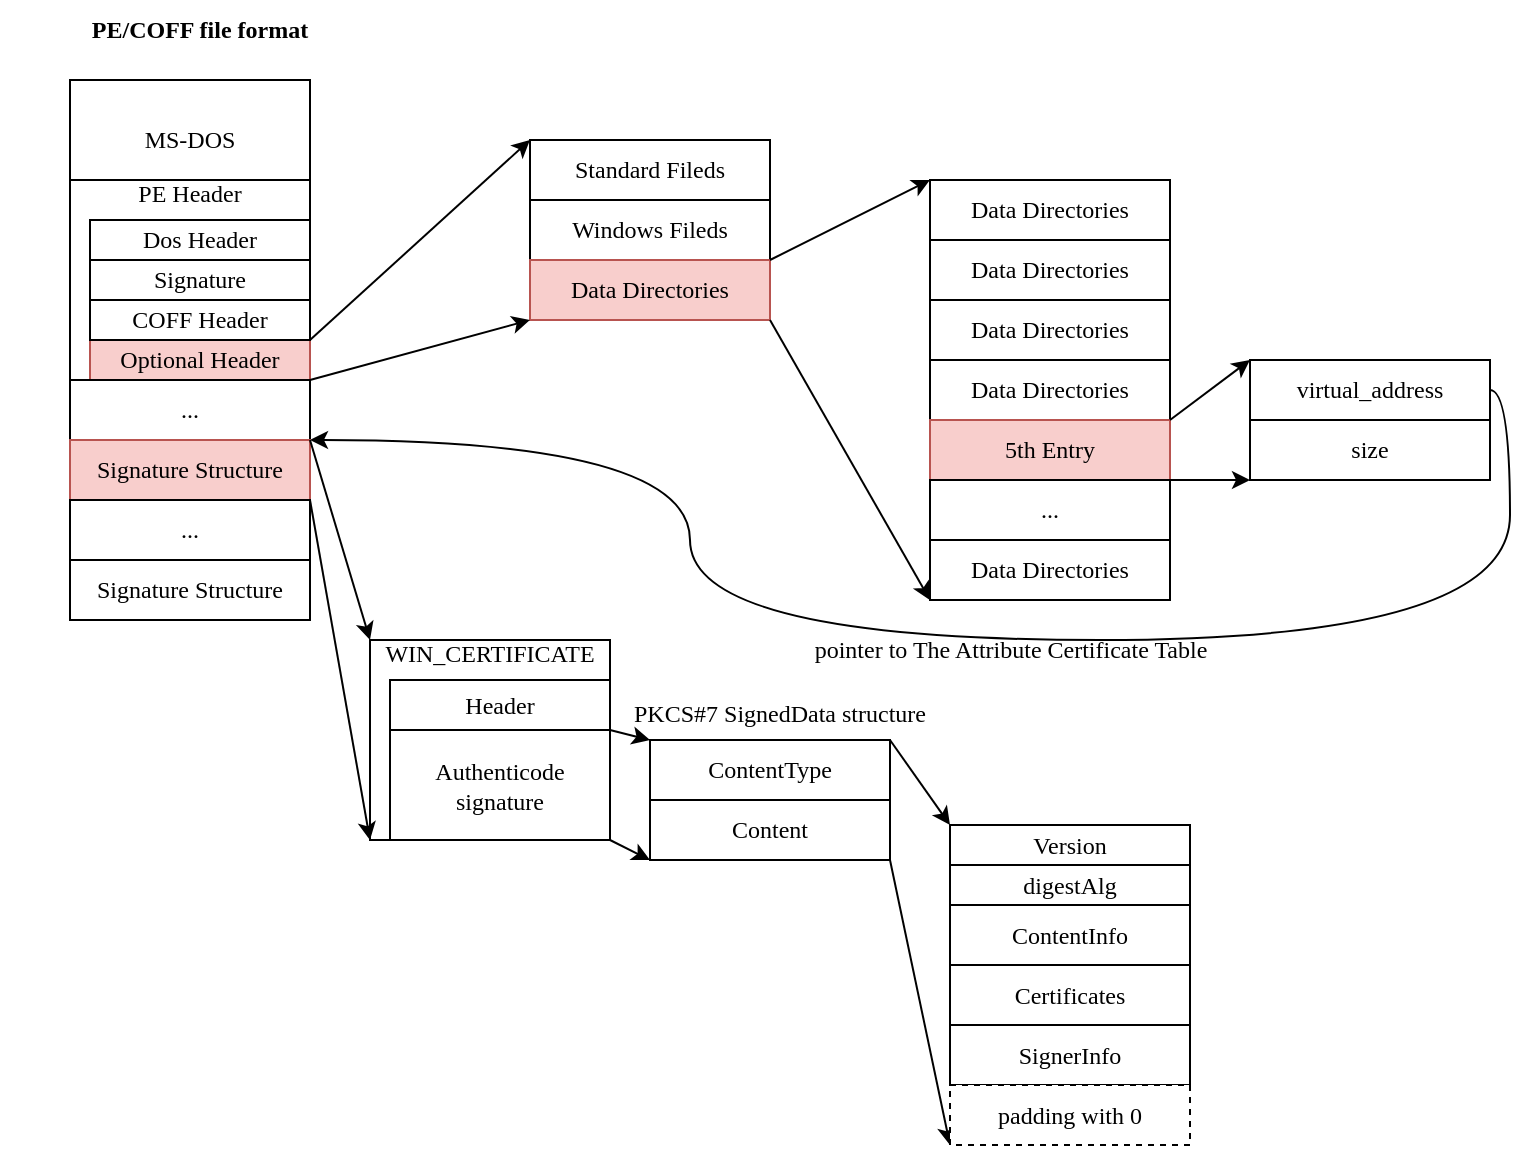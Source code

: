 <mxfile version="21.1.1" type="github">
  <diagram name="第 1 页" id="DXJGyLKz47heCSHpzHNM">
    <mxGraphModel dx="1430" dy="734" grid="1" gridSize="10" guides="1" tooltips="1" connect="1" arrows="1" fold="1" page="1" pageScale="1" pageWidth="827" pageHeight="1169" math="0" shadow="0">
      <root>
        <mxCell id="0" />
        <mxCell id="1" parent="0" />
        <mxCell id="DaVctwpaXnIbaY3s7kiL-62" value="ContentType" style="rounded=0;whiteSpace=wrap;html=1;container=0;fontFamily=Verdana;" vertex="1" parent="1">
          <mxGeometry x="400" y="560" width="120" height="30" as="geometry" />
        </mxCell>
        <mxCell id="xr7TNN4HcSWkNFldf1mO-2" value="&lt;font&gt;&lt;b&gt;PE/COFF file format&lt;/b&gt;&lt;/font&gt;" style="text;html=1;strokeColor=none;fillColor=none;align=center;verticalAlign=middle;whiteSpace=wrap;rounded=0;container=0;fontFamily=Verdana;" parent="1" vertex="1">
          <mxGeometry x="75" y="190" width="200" height="30" as="geometry" />
        </mxCell>
        <mxCell id="xr7TNN4HcSWkNFldf1mO-1" value="MS-DOS" style="rounded=0;whiteSpace=wrap;html=1;container=0;fontFamily=Verdana;" parent="1" vertex="1">
          <mxGeometry x="110" y="230" width="120" height="60" as="geometry" />
        </mxCell>
        <mxCell id="xr7TNN4HcSWkNFldf1mO-3" value="&lt;div&gt;PE Header&lt;/div&gt;&lt;div&gt;&lt;br&gt;&lt;/div&gt;&lt;div&gt;&lt;br&gt;&lt;/div&gt;&lt;div&gt;&lt;br&gt;&lt;/div&gt;&lt;div&gt;&lt;br&gt;&lt;/div&gt;&lt;div&gt;&lt;br&gt;&lt;/div&gt;&lt;div&gt;&lt;br&gt;&lt;/div&gt;" style="rounded=0;whiteSpace=wrap;html=1;container=0;fontFamily=Verdana;" parent="1" vertex="1">
          <mxGeometry x="110" y="280" width="120" height="100" as="geometry" />
        </mxCell>
        <mxCell id="xr7TNN4HcSWkNFldf1mO-4" value="Optional Header" style="rounded=0;whiteSpace=wrap;html=1;fillColor=#f8cecc;strokeColor=#b85450;container=0;fontFamily=Verdana;" parent="1" vertex="1">
          <mxGeometry x="120" y="360" width="110" height="20" as="geometry" />
        </mxCell>
        <mxCell id="xr7TNN4HcSWkNFldf1mO-5" value="Standard Fileds" style="rounded=0;whiteSpace=wrap;html=1;container=0;fontFamily=Verdana;" parent="1" vertex="1">
          <mxGeometry x="340" y="260" width="120" height="30" as="geometry" />
        </mxCell>
        <mxCell id="xr7TNN4HcSWkNFldf1mO-6" value="" style="endArrow=classic;html=1;rounded=0;entryX=0;entryY=0;entryDx=0;entryDy=0;exitX=1;exitY=1;exitDx=0;exitDy=0;fontFamily=Verdana;" parent="1" source="xr7TNN4HcSWkNFldf1mO-12" target="xr7TNN4HcSWkNFldf1mO-5" edge="1">
          <mxGeometry width="50" height="50" relative="1" as="geometry">
            <mxPoint x="230" y="300" as="sourcePoint" />
            <mxPoint x="280" y="250" as="targetPoint" />
          </mxGeometry>
        </mxCell>
        <mxCell id="xr7TNN4HcSWkNFldf1mO-8" value="Windows Fileds" style="rounded=0;whiteSpace=wrap;html=1;container=0;fontFamily=Verdana;" parent="1" vertex="1">
          <mxGeometry x="340" y="290" width="120" height="30" as="geometry" />
        </mxCell>
        <mxCell id="xr7TNN4HcSWkNFldf1mO-9" value="Data Directories" style="rounded=0;whiteSpace=wrap;html=1;fillColor=#f8cecc;strokeColor=#b85450;container=0;fontFamily=Verdana;" parent="1" vertex="1">
          <mxGeometry x="340" y="320" width="120" height="30" as="geometry" />
        </mxCell>
        <mxCell id="xr7TNN4HcSWkNFldf1mO-12" value="COFF Header" style="rounded=0;whiteSpace=wrap;html=1;container=0;fontFamily=Verdana;" parent="1" vertex="1">
          <mxGeometry x="120" y="340" width="110" height="20" as="geometry" />
        </mxCell>
        <mxCell id="xr7TNN4HcSWkNFldf1mO-13" value="Signature" style="rounded=0;whiteSpace=wrap;html=1;container=0;fontFamily=Verdana;" parent="1" vertex="1">
          <mxGeometry x="120" y="320" width="110" height="20" as="geometry" />
        </mxCell>
        <mxCell id="xr7TNN4HcSWkNFldf1mO-14" value="Dos Header" style="rounded=0;whiteSpace=wrap;html=1;container=0;fontFamily=Verdana;" parent="1" vertex="1">
          <mxGeometry x="120" y="300" width="110" height="20" as="geometry" />
        </mxCell>
        <mxCell id="xr7TNN4HcSWkNFldf1mO-15" value="" style="endArrow=classic;html=1;rounded=0;entryX=0;entryY=1;entryDx=0;entryDy=0;fontFamily=Verdana;" parent="1" target="xr7TNN4HcSWkNFldf1mO-9" edge="1">
          <mxGeometry width="50" height="50" relative="1" as="geometry">
            <mxPoint x="230" y="380" as="sourcePoint" />
            <mxPoint x="280" y="330" as="targetPoint" />
          </mxGeometry>
        </mxCell>
        <mxCell id="xr7TNN4HcSWkNFldf1mO-16" value="" style="endArrow=classic;html=1;rounded=0;fontFamily=Verdana;" parent="1" edge="1">
          <mxGeometry width="50" height="50" relative="1" as="geometry">
            <mxPoint x="460" y="320" as="sourcePoint" />
            <mxPoint x="540" y="280" as="targetPoint" />
          </mxGeometry>
        </mxCell>
        <mxCell id="xr7TNN4HcSWkNFldf1mO-17" value="Data Directories" style="rounded=0;whiteSpace=wrap;html=1;container=0;fontFamily=Verdana;" parent="1" vertex="1">
          <mxGeometry x="540" y="280" width="120" height="30" as="geometry" />
        </mxCell>
        <mxCell id="xr7TNN4HcSWkNFldf1mO-18" value="Data Directories" style="rounded=0;whiteSpace=wrap;html=1;container=0;fontFamily=Verdana;" parent="1" vertex="1">
          <mxGeometry x="540" y="310" width="120" height="30" as="geometry" />
        </mxCell>
        <mxCell id="xr7TNN4HcSWkNFldf1mO-19" value="Data Directories" style="rounded=0;whiteSpace=wrap;html=1;container=0;fontFamily=Verdana;" parent="1" vertex="1">
          <mxGeometry x="540" y="340" width="120" height="30" as="geometry" />
        </mxCell>
        <mxCell id="xr7TNN4HcSWkNFldf1mO-20" value="Data Directories" style="rounded=0;whiteSpace=wrap;html=1;container=0;fontFamily=Verdana;" parent="1" vertex="1">
          <mxGeometry x="540" y="370" width="120" height="30" as="geometry" />
        </mxCell>
        <mxCell id="xr7TNN4HcSWkNFldf1mO-21" value="5th Entry" style="rounded=0;whiteSpace=wrap;html=1;fillColor=#f8cecc;strokeColor=#b85450;container=0;fontFamily=Verdana;" parent="1" vertex="1">
          <mxGeometry x="540" y="400" width="120" height="30" as="geometry" />
        </mxCell>
        <mxCell id="xr7TNN4HcSWkNFldf1mO-22" value="..." style="rounded=0;whiteSpace=wrap;html=1;container=0;fontFamily=Verdana;" parent="1" vertex="1">
          <mxGeometry x="540" y="430" width="120" height="30" as="geometry" />
        </mxCell>
        <mxCell id="xr7TNN4HcSWkNFldf1mO-23" value="Data Directories" style="rounded=0;whiteSpace=wrap;html=1;container=0;fontFamily=Verdana;" parent="1" vertex="1">
          <mxGeometry x="540" y="460" width="120" height="30" as="geometry" />
        </mxCell>
        <mxCell id="xr7TNN4HcSWkNFldf1mO-24" value="" style="endArrow=classic;html=1;rounded=0;entryX=0;entryY=1;entryDx=0;entryDy=0;fontFamily=Verdana;" parent="1" target="xr7TNN4HcSWkNFldf1mO-23" edge="1">
          <mxGeometry width="50" height="50" relative="1" as="geometry">
            <mxPoint x="460" y="350" as="sourcePoint" />
            <mxPoint x="510" y="300" as="targetPoint" />
          </mxGeometry>
        </mxCell>
        <mxCell id="DaVctwpaXnIbaY3s7kiL-11" style="edgeStyle=orthogonalEdgeStyle;rounded=0;orthogonalLoop=1;jettySize=auto;html=1;entryX=1;entryY=0;entryDx=0;entryDy=0;curved=1;exitX=1;exitY=0.5;exitDx=0;exitDy=0;fontFamily=Verdana;" edge="1" parent="1" source="DaVctwpaXnIbaY3s7kiL-3" target="DaVctwpaXnIbaY3s7kiL-10">
          <mxGeometry relative="1" as="geometry">
            <Array as="points">
              <mxPoint x="830" y="385" />
              <mxPoint x="830" y="510" />
              <mxPoint x="420" y="510" />
              <mxPoint x="420" y="410" />
            </Array>
          </mxGeometry>
        </mxCell>
        <mxCell id="DaVctwpaXnIbaY3s7kiL-3" value="virtual_address" style="rounded=0;whiteSpace=wrap;html=1;container=0;fontFamily=Verdana;" vertex="1" parent="1">
          <mxGeometry x="700" y="370" width="120" height="30" as="geometry" />
        </mxCell>
        <mxCell id="DaVctwpaXnIbaY3s7kiL-6" value="size" style="rounded=0;whiteSpace=wrap;html=1;container=0;fontFamily=Verdana;" vertex="1" parent="1">
          <mxGeometry x="700" y="400" width="120" height="30" as="geometry" />
        </mxCell>
        <mxCell id="DaVctwpaXnIbaY3s7kiL-7" value="" style="endArrow=classic;html=1;rounded=0;entryX=0;entryY=0;entryDx=0;entryDy=0;fontFamily=Verdana;" edge="1" parent="1" target="DaVctwpaXnIbaY3s7kiL-3">
          <mxGeometry width="50" height="50" relative="1" as="geometry">
            <mxPoint x="660" y="400" as="sourcePoint" />
            <mxPoint x="710" y="350" as="targetPoint" />
          </mxGeometry>
        </mxCell>
        <mxCell id="DaVctwpaXnIbaY3s7kiL-8" value="" style="endArrow=classic;html=1;rounded=0;exitX=1;exitY=0;exitDx=0;exitDy=0;entryX=0;entryY=1;entryDx=0;entryDy=0;fontFamily=Verdana;" edge="1" parent="1" source="xr7TNN4HcSWkNFldf1mO-22" target="DaVctwpaXnIbaY3s7kiL-6">
          <mxGeometry width="50" height="50" relative="1" as="geometry">
            <mxPoint x="690" y="540" as="sourcePoint" />
            <mxPoint x="740" y="490" as="targetPoint" />
          </mxGeometry>
        </mxCell>
        <mxCell id="DaVctwpaXnIbaY3s7kiL-9" value="..." style="rounded=0;whiteSpace=wrap;html=1;container=0;fontFamily=Verdana;" vertex="1" parent="1">
          <mxGeometry x="110" y="380" width="120" height="30" as="geometry" />
        </mxCell>
        <mxCell id="DaVctwpaXnIbaY3s7kiL-10" value="Signature Structure" style="rounded=0;whiteSpace=wrap;html=1;container=0;fillColor=#f8cecc;strokeColor=#b85450;fontFamily=Verdana;" vertex="1" parent="1">
          <mxGeometry x="110" y="410" width="120" height="30" as="geometry" />
        </mxCell>
        <mxCell id="DaVctwpaXnIbaY3s7kiL-21" value="&lt;div&gt;WIN_CERTIFICATE&lt;/div&gt;&lt;div&gt;&lt;br&gt;&lt;/div&gt;&lt;div&gt;&lt;br&gt;&lt;/div&gt;&lt;div&gt;&lt;br&gt;&lt;/div&gt;&lt;div&gt;&lt;br&gt;&lt;/div&gt;&lt;div&gt;&lt;br&gt;&lt;/div&gt;&lt;div&gt;&lt;br&gt;&lt;/div&gt;" style="rounded=0;whiteSpace=wrap;html=1;container=0;fontFamily=Verdana;" vertex="1" parent="1">
          <mxGeometry x="260" y="510" width="120" height="100" as="geometry" />
        </mxCell>
        <mxCell id="DaVctwpaXnIbaY3s7kiL-23" value=" Authenticode signature" style="rounded=0;whiteSpace=wrap;html=1;container=0;fontFamily=Verdana;" vertex="1" parent="1">
          <mxGeometry x="270" y="555" width="110" height="55" as="geometry" />
        </mxCell>
        <mxCell id="DaVctwpaXnIbaY3s7kiL-24" value="" style="endArrow=classic;html=1;rounded=0;entryX=0;entryY=0;entryDx=0;entryDy=0;fontFamily=Verdana;" edge="1" parent="1" target="DaVctwpaXnIbaY3s7kiL-21">
          <mxGeometry width="50" height="50" relative="1" as="geometry">
            <mxPoint x="230" y="410" as="sourcePoint" />
            <mxPoint x="310" y="370" as="targetPoint" />
          </mxGeometry>
        </mxCell>
        <mxCell id="DaVctwpaXnIbaY3s7kiL-25" value="" style="endArrow=classic;html=1;rounded=0;entryX=0;entryY=1;entryDx=0;entryDy=0;fontFamily=Verdana;" edge="1" parent="1" target="DaVctwpaXnIbaY3s7kiL-21">
          <mxGeometry width="50" height="50" relative="1" as="geometry">
            <mxPoint x="230" y="440" as="sourcePoint" />
            <mxPoint x="270" y="470" as="targetPoint" />
          </mxGeometry>
        </mxCell>
        <mxCell id="DaVctwpaXnIbaY3s7kiL-30" value="Version" style="rounded=0;whiteSpace=wrap;html=1;container=0;fontFamily=Verdana;" vertex="1" parent="1">
          <mxGeometry x="550" y="602.5" width="120" height="20" as="geometry" />
        </mxCell>
        <mxCell id="DaVctwpaXnIbaY3s7kiL-34" value="ContentInfo" style="rounded=0;whiteSpace=wrap;html=1;container=0;fontFamily=Verdana;" vertex="1" parent="1">
          <mxGeometry x="550" y="642.5" width="120" height="30" as="geometry" />
        </mxCell>
        <mxCell id="DaVctwpaXnIbaY3s7kiL-35" value="&lt;div&gt; PKCS#7 SignedData structure&lt;font&gt;&lt;b&gt;&lt;/b&gt;&lt;/font&gt;&lt;/div&gt;&lt;div&gt;&lt;b&gt;&lt;font&gt;&lt;br&gt;&lt;/font&gt;&lt;/b&gt;&lt;/div&gt;&lt;div&gt;&lt;b&gt;&lt;font&gt;&lt;br&gt;&lt;/font&gt;&lt;/b&gt;&lt;/div&gt;&lt;div&gt;&lt;b&gt;&lt;font&gt;&lt;br&gt;&lt;/font&gt;&lt;/b&gt;&lt;/div&gt;&lt;div&gt;&lt;b&gt;&lt;font&gt;&lt;br&gt;&lt;/font&gt;&lt;/b&gt;&lt;/div&gt;&lt;div&gt;&lt;b&gt;&lt;font&gt;&lt;br&gt;&lt;/font&gt;&lt;/b&gt;&lt;/div&gt;&lt;div&gt;&lt;b&gt;&lt;font&gt;&lt;br&gt;&lt;/font&gt;&lt;/b&gt;&lt;/div&gt;&lt;div&gt;&lt;b&gt;&lt;font&gt;&lt;br&gt;&lt;/font&gt;&lt;/b&gt;&lt;/div&gt;&lt;div&gt;&lt;b&gt;&lt;font&gt;&lt;br&gt;&lt;/font&gt;&lt;/b&gt;&lt;/div&gt;" style="text;whiteSpace=wrap;html=1;fontFamily=Verdana;" vertex="1" parent="1">
          <mxGeometry x="390" y="532.5" width="210" height="20" as="geometry" />
        </mxCell>
        <mxCell id="DaVctwpaXnIbaY3s7kiL-36" value="Header" style="rounded=0;whiteSpace=wrap;html=1;container=0;fontFamily=Verdana;" vertex="1" parent="1">
          <mxGeometry x="270" y="530" width="110" height="25" as="geometry" />
        </mxCell>
        <mxCell id="DaVctwpaXnIbaY3s7kiL-39" value="SignerInfo" style="rounded=0;whiteSpace=wrap;html=1;container=0;fontFamily=Verdana;" vertex="1" parent="1">
          <mxGeometry x="550" y="702.5" width="120" height="30" as="geometry" />
        </mxCell>
        <mxCell id="DaVctwpaXnIbaY3s7kiL-43" value="digestAlg" style="rounded=0;whiteSpace=wrap;html=1;container=0;fontFamily=Verdana;" vertex="1" parent="1">
          <mxGeometry x="550" y="622.5" width="120" height="20" as="geometry" />
        </mxCell>
        <mxCell id="DaVctwpaXnIbaY3s7kiL-44" value="Certificates" style="rounded=0;whiteSpace=wrap;html=1;container=0;fontFamily=Verdana;" vertex="1" parent="1">
          <mxGeometry x="550" y="672.5" width="120" height="30" as="geometry" />
        </mxCell>
        <mxCell id="DaVctwpaXnIbaY3s7kiL-51" value="..." style="rounded=0;whiteSpace=wrap;html=1;container=0;fontFamily=Verdana;" vertex="1" parent="1">
          <mxGeometry x="110" y="440" width="120" height="30" as="geometry" />
        </mxCell>
        <mxCell id="DaVctwpaXnIbaY3s7kiL-52" value="Signature Structure" style="rounded=0;whiteSpace=wrap;html=1;container=0;fontFamily=Verdana;" vertex="1" parent="1">
          <mxGeometry x="110" y="470" width="120" height="30" as="geometry" />
        </mxCell>
        <mxCell id="DaVctwpaXnIbaY3s7kiL-58" value="&lt;p class=&quot;heading-anchor&quot; id=&quot;the-attribute-certificate-table-image-only&quot;&gt;&lt;font&gt;pointer to The Attribute Certificate Table&lt;br&gt;&lt;/font&gt;&lt;/p&gt;" style="text;html=1;align=center;verticalAlign=middle;resizable=0;points=[];autosize=1;strokeColor=none;fillColor=none;fontFamily=Verdana;" vertex="1" parent="1">
          <mxGeometry x="440" y="490" width="280" height="50" as="geometry" />
        </mxCell>
        <mxCell id="DaVctwpaXnIbaY3s7kiL-69" value="Content" style="rounded=0;whiteSpace=wrap;html=1;fontFamily=Verdana;" vertex="1" parent="1">
          <mxGeometry x="400" y="590" width="120" height="30" as="geometry" />
        </mxCell>
        <mxCell id="DaVctwpaXnIbaY3s7kiL-70" value="" style="endArrow=classic;html=1;rounded=0;exitX=1;exitY=1;exitDx=0;exitDy=0;entryX=0;entryY=0;entryDx=0;entryDy=0;fontFamily=Verdana;" edge="1" parent="1" source="DaVctwpaXnIbaY3s7kiL-36" target="DaVctwpaXnIbaY3s7kiL-62">
          <mxGeometry width="50" height="50" relative="1" as="geometry">
            <mxPoint x="380" y="550" as="sourcePoint" />
            <mxPoint x="430" y="500" as="targetPoint" />
          </mxGeometry>
        </mxCell>
        <mxCell id="DaVctwpaXnIbaY3s7kiL-71" value="" style="endArrow=classic;html=1;rounded=0;entryX=0;entryY=1;entryDx=0;entryDy=0;fontFamily=Verdana;" edge="1" parent="1" target="DaVctwpaXnIbaY3s7kiL-69">
          <mxGeometry width="50" height="50" relative="1" as="geometry">
            <mxPoint x="380" y="610" as="sourcePoint" />
            <mxPoint x="430" y="560" as="targetPoint" />
          </mxGeometry>
        </mxCell>
        <mxCell id="DaVctwpaXnIbaY3s7kiL-72" value="" style="endArrow=classic;html=1;rounded=0;entryX=0;entryY=0;entryDx=0;entryDy=0;fontFamily=Verdana;" edge="1" parent="1" target="DaVctwpaXnIbaY3s7kiL-30">
          <mxGeometry width="50" height="50" relative="1" as="geometry">
            <mxPoint x="520" y="560" as="sourcePoint" />
            <mxPoint x="570" y="510" as="targetPoint" />
          </mxGeometry>
        </mxCell>
        <mxCell id="DaVctwpaXnIbaY3s7kiL-73" value="" style="endArrow=classic;html=1;rounded=0;entryX=0;entryY=1;entryDx=0;entryDy=0;fontFamily=Verdana;" edge="1" parent="1" target="DaVctwpaXnIbaY3s7kiL-76">
          <mxGeometry width="50" height="50" relative="1" as="geometry">
            <mxPoint x="520" y="620" as="sourcePoint" />
            <mxPoint x="570" y="570" as="targetPoint" />
          </mxGeometry>
        </mxCell>
        <mxCell id="DaVctwpaXnIbaY3s7kiL-76" value="padding with 0" style="rounded=0;whiteSpace=wrap;html=1;container=0;fontFamily=Verdana;dashed=1;" vertex="1" parent="1">
          <mxGeometry x="550" y="732.5" width="120" height="30" as="geometry" />
        </mxCell>
      </root>
    </mxGraphModel>
  </diagram>
</mxfile>
